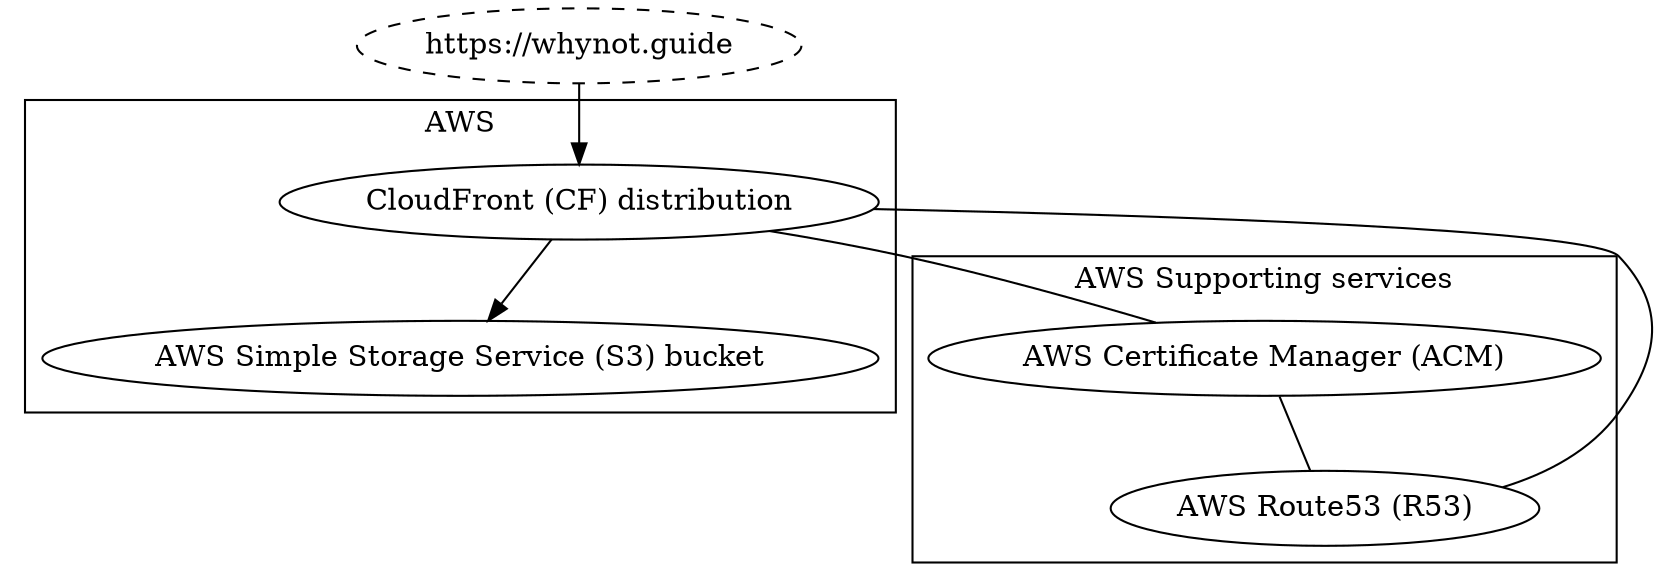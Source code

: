 # sample 0

digraph whynotguide {
    graph [compound=true];

    "https://whynot.guide" [style=dashed]

    subgraph cluster_aws {
        label = "AWS";
        CF [label="CloudFront (CF) distribution"]
        S3 [label="AWS Simple Storage Service (S3) bucket"]

        CF -> S3
    }

    subgraph cluster_aws_support {
        label = "AWS Supporting services";
        "ACM" [label="AWS Certificate Manager (ACM)"]
        "R53" [label="AWS Route53 (R53)"]

        ACM -> R53 [arrowhead = none]
    }


    "https://whynot.guide" -> "CF" 
    "CF" -> "ACM" [arrowhead = none]
    "CF" -> "R53" [arrowhead = none]
}

// digraph {
//     subgraph cluster_0 {
//         a0 -> a1 -> a2 -> a3;
//         label = "process \#1";
//     }

//     subgraph cluster_1 {
//         b0 -> b1 -> b2 -> b3;
//         label = "process \#2";
//     }

//     start -> a0;
//     start -> b0;
//     a1 -> b3;
//     b2 -> a3;
//     a3 -> a0;
//     a3 -> end;
//     b3 -> end;
// }